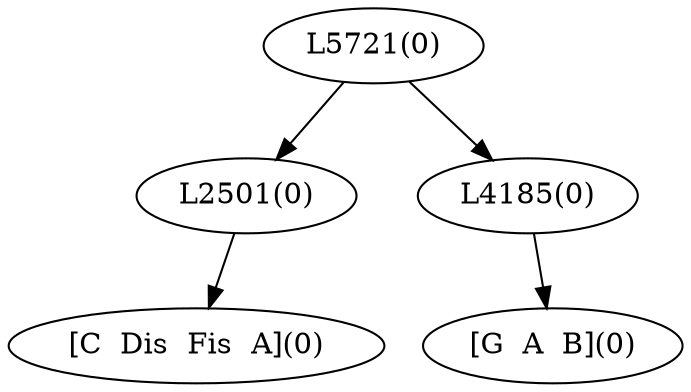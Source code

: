 digraph sample{
"L2501(0)"->"[C  Dis  Fis  A](0)"
"L4185(0)"->"[G  A  B](0)"
"L5721(0)"->"L2501(0)"
"L5721(0)"->"L4185(0)"
{rank = min; "L5721(0)"}
{rank = same; "L2501(0)"; "L4185(0)";}
{rank = max; "[C  Dis  Fis  A](0)"; "[G  A  B](0)";}
}